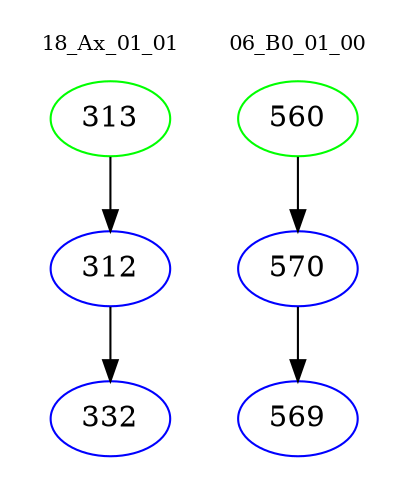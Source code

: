 digraph{
subgraph cluster_0 {
color = white
label = "18_Ax_01_01";
fontsize=10;
T0_313 [label="313", color="green"]
T0_313 -> T0_312 [color="black"]
T0_312 [label="312", color="blue"]
T0_312 -> T0_332 [color="black"]
T0_332 [label="332", color="blue"]
}
subgraph cluster_1 {
color = white
label = "06_B0_01_00";
fontsize=10;
T1_560 [label="560", color="green"]
T1_560 -> T1_570 [color="black"]
T1_570 [label="570", color="blue"]
T1_570 -> T1_569 [color="black"]
T1_569 [label="569", color="blue"]
}
}
